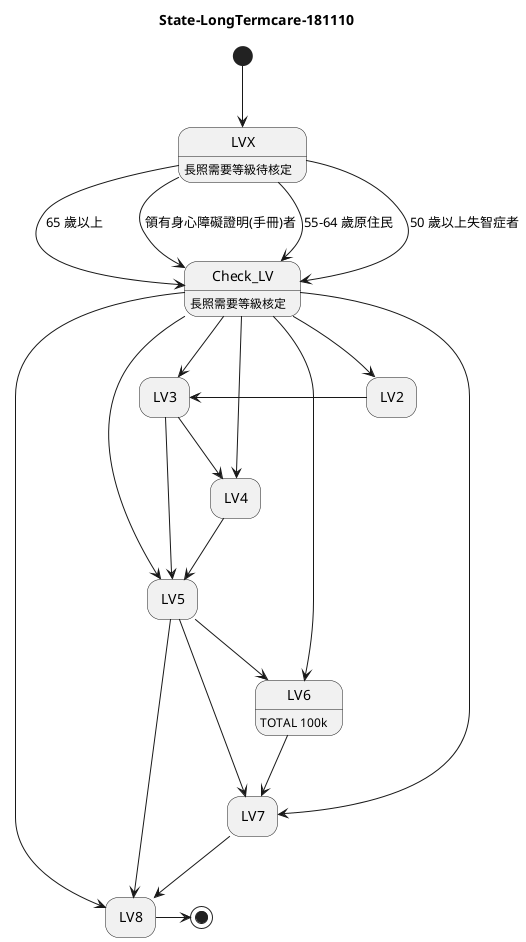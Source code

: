 @startuml
title State-LongTermcare-181110
' 長照流程圖
hide empty description
LVX: 長照需要等級待核定
Check_LV: 長照需要等級核定
LV6 : TOTAL 100k
[*] --> LVX
LVX -down-> Check_LV : 65 歲以上
LVX -down-> Check_LV : 領有身心障礙證明(手冊)者
LVX -down-> Check_LV :55-64 歲原住民
LVX -down-> Check_LV :50 歲以上失智症者
Check_LV -down-> LV2
Check_LV -> LV3
LV2 -> LV3
Check_LV -> LV4
Check_LV -> LV5
Check_LV -> LV6
Check_LV -> LV7
Check_LV -down-> LV8
LV3 -down-> LV4
LV3 -down-> LV5
LV4 -down-> LV5
LV5 -down-> LV6
LV5 -down-> LV7
LV5 -down-> LV8
LV6 -down-> LV7
LV7 -down-> LV8
LV8 -> [*]

@enduml